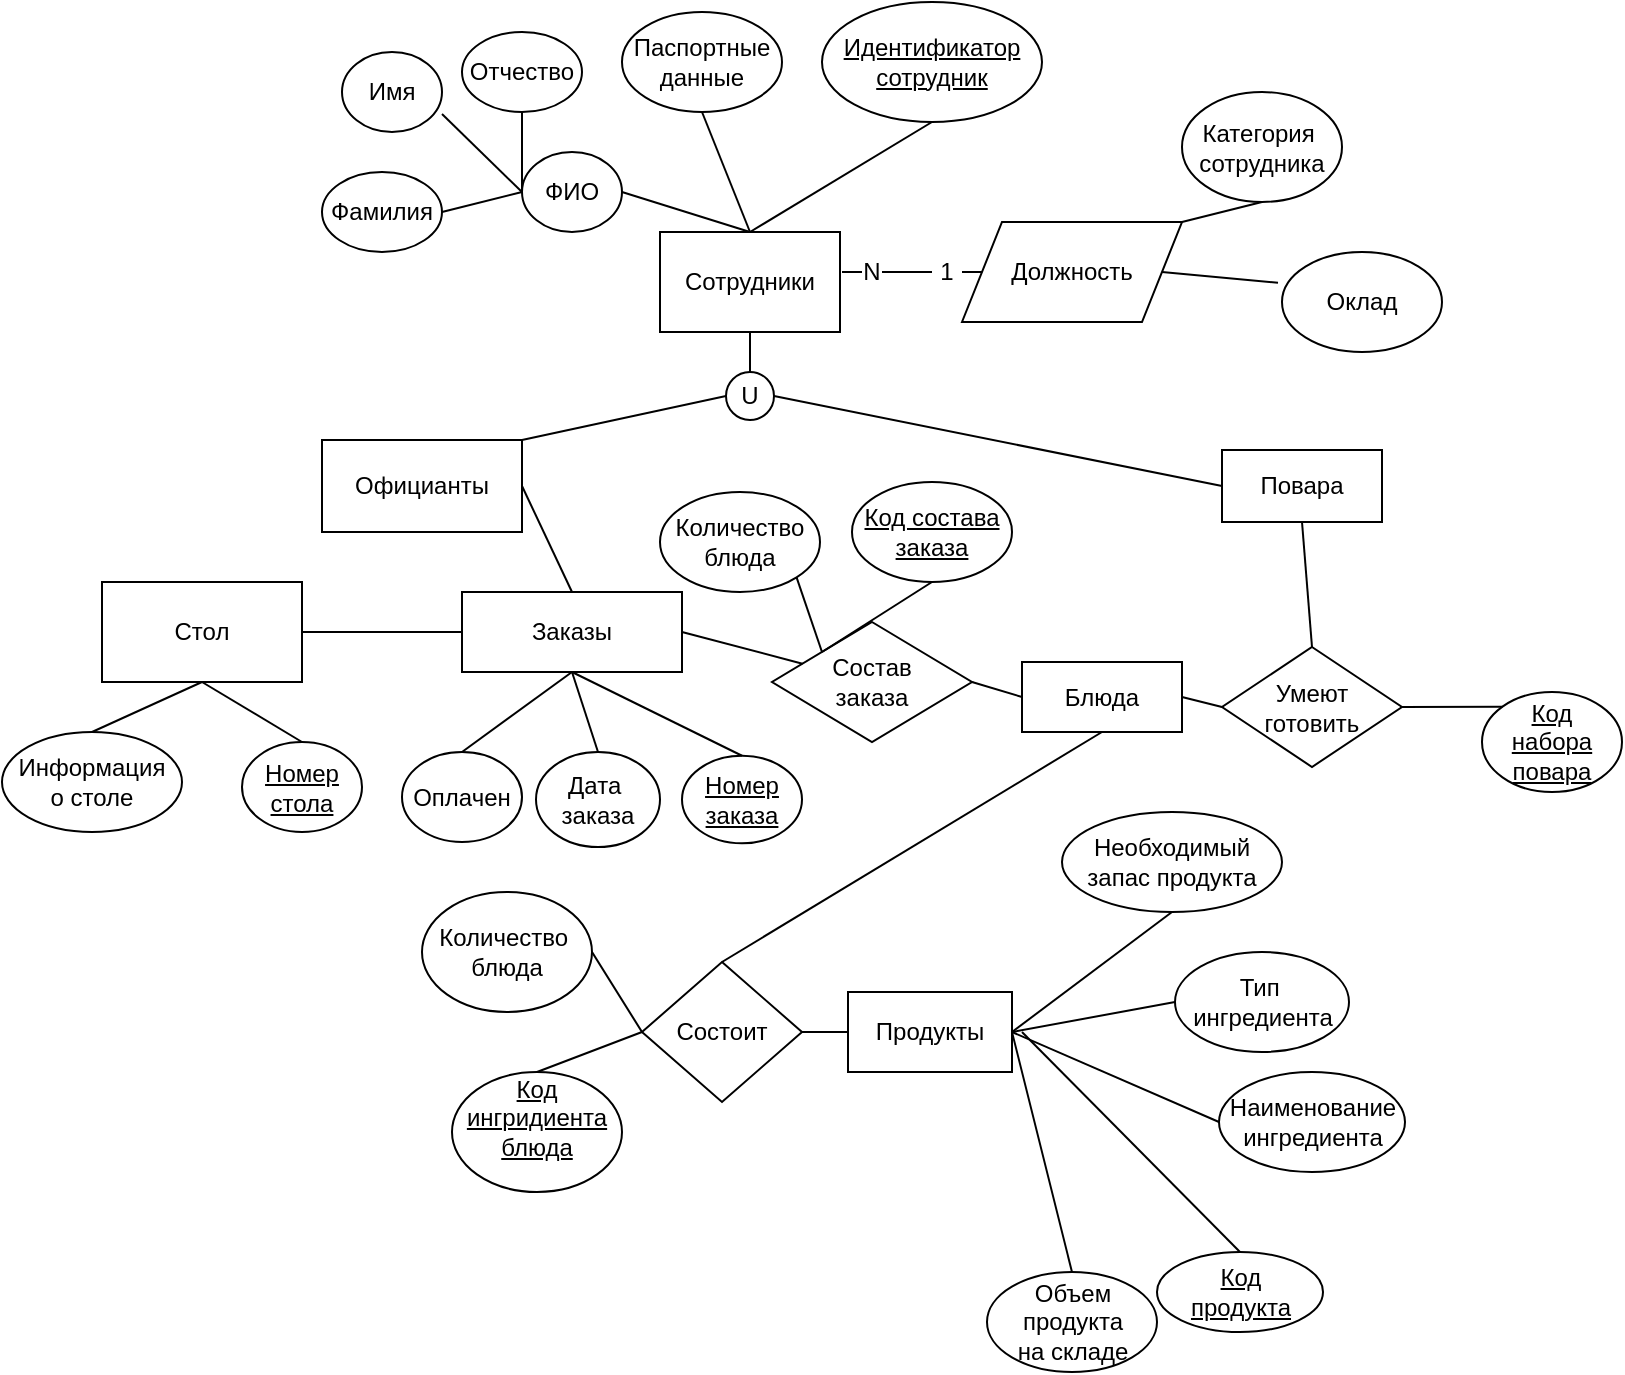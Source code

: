 <mxfile version="14.5.7" type="github" pages="2">
  <diagram id="7YIRpNYBxvqHMYgQ-PB9" name="Page-1">
    <mxGraphModel dx="998" dy="580" grid="1" gridSize="10" guides="1" tooltips="1" connect="1" arrows="1" fold="1" page="1" pageScale="1" pageWidth="827" pageHeight="1169" math="0" shadow="0">
      <root>
        <mxCell id="0" />
        <mxCell id="1" parent="0" />
        <mxCell id="C5bT0JK1hwLg9pwo9jMM-1" value="Сотрудники" style="rounded=0;whiteSpace=wrap;html=1;" vertex="1" parent="1">
          <mxGeometry x="369" y="280" width="90" height="50" as="geometry" />
        </mxCell>
        <mxCell id="C5bT0JK1hwLg9pwo9jMM-4" value="ФИО" style="ellipse;whiteSpace=wrap;html=1;" vertex="1" parent="1">
          <mxGeometry x="300" y="240" width="50" height="40" as="geometry" />
        </mxCell>
        <mxCell id="C5bT0JK1hwLg9pwo9jMM-5" value="Отчество" style="ellipse;whiteSpace=wrap;html=1;" vertex="1" parent="1">
          <mxGeometry x="270" y="180" width="60" height="40" as="geometry" />
        </mxCell>
        <mxCell id="C5bT0JK1hwLg9pwo9jMM-6" value="Имя" style="ellipse;whiteSpace=wrap;html=1;" vertex="1" parent="1">
          <mxGeometry x="210" y="190" width="50" height="40" as="geometry" />
        </mxCell>
        <mxCell id="C5bT0JK1hwLg9pwo9jMM-7" value="Фамилия" style="ellipse;whiteSpace=wrap;html=1;" vertex="1" parent="1">
          <mxGeometry x="200" y="250" width="60" height="40" as="geometry" />
        </mxCell>
        <mxCell id="C5bT0JK1hwLg9pwo9jMM-8" value="" style="endArrow=none;html=1;exitX=1;exitY=0.5;exitDx=0;exitDy=0;entryX=0.5;entryY=0;entryDx=0;entryDy=0;" edge="1" parent="1" source="C5bT0JK1hwLg9pwo9jMM-4" target="C5bT0JK1hwLg9pwo9jMM-1">
          <mxGeometry width="50" height="50" relative="1" as="geometry">
            <mxPoint x="390" y="320" as="sourcePoint" />
            <mxPoint x="425" y="270" as="targetPoint" />
          </mxGeometry>
        </mxCell>
        <mxCell id="C5bT0JK1hwLg9pwo9jMM-9" value="" style="endArrow=none;html=1;exitX=0;exitY=0.5;exitDx=0;exitDy=0;entryX=0.5;entryY=1;entryDx=0;entryDy=0;" edge="1" parent="1" source="C5bT0JK1hwLg9pwo9jMM-4" target="C5bT0JK1hwLg9pwo9jMM-5">
          <mxGeometry width="50" height="50" relative="1" as="geometry">
            <mxPoint x="390" y="320" as="sourcePoint" />
            <mxPoint x="440" y="270" as="targetPoint" />
          </mxGeometry>
        </mxCell>
        <mxCell id="C5bT0JK1hwLg9pwo9jMM-10" value="" style="endArrow=none;html=1;entryX=0;entryY=0.5;entryDx=0;entryDy=0;" edge="1" parent="1" target="C5bT0JK1hwLg9pwo9jMM-4">
          <mxGeometry width="50" height="50" relative="1" as="geometry">
            <mxPoint x="260" y="221" as="sourcePoint" />
            <mxPoint x="440" y="270" as="targetPoint" />
          </mxGeometry>
        </mxCell>
        <mxCell id="C5bT0JK1hwLg9pwo9jMM-11" value="" style="endArrow=none;html=1;exitX=1;exitY=0.5;exitDx=0;exitDy=0;entryX=0;entryY=0.5;entryDx=0;entryDy=0;" edge="1" parent="1" source="C5bT0JK1hwLg9pwo9jMM-7" target="C5bT0JK1hwLg9pwo9jMM-4">
          <mxGeometry width="50" height="50" relative="1" as="geometry">
            <mxPoint x="390" y="320" as="sourcePoint" />
            <mxPoint x="440" y="270" as="targetPoint" />
          </mxGeometry>
        </mxCell>
        <mxCell id="C5bT0JK1hwLg9pwo9jMM-12" value="Паспортные&lt;br&gt;данные" style="ellipse;whiteSpace=wrap;html=1;" vertex="1" parent="1">
          <mxGeometry x="350" y="170" width="80" height="50" as="geometry" />
        </mxCell>
        <mxCell id="C5bT0JK1hwLg9pwo9jMM-13" value="" style="endArrow=none;html=1;entryX=0.5;entryY=1;entryDx=0;entryDy=0;exitX=0.5;exitY=0;exitDx=0;exitDy=0;" edge="1" parent="1" source="C5bT0JK1hwLg9pwo9jMM-1" target="C5bT0JK1hwLg9pwo9jMM-12">
          <mxGeometry width="50" height="50" relative="1" as="geometry">
            <mxPoint x="380" y="280" as="sourcePoint" />
            <mxPoint x="440" y="270" as="targetPoint" />
          </mxGeometry>
        </mxCell>
        <mxCell id="C5bT0JK1hwLg9pwo9jMM-14" value="&lt;u&gt;Идентификатор&lt;br&gt;сотрудник&lt;/u&gt;" style="ellipse;whiteSpace=wrap;html=1;" vertex="1" parent="1">
          <mxGeometry x="450" y="165" width="110" height="60" as="geometry" />
        </mxCell>
        <mxCell id="C5bT0JK1hwLg9pwo9jMM-15" value="" style="endArrow=none;html=1;entryX=0.5;entryY=1;entryDx=0;entryDy=0;exitX=0.5;exitY=0;exitDx=0;exitDy=0;" edge="1" parent="1" source="C5bT0JK1hwLg9pwo9jMM-1" target="C5bT0JK1hwLg9pwo9jMM-14">
          <mxGeometry width="50" height="50" relative="1" as="geometry">
            <mxPoint x="390" y="310" as="sourcePoint" />
            <mxPoint x="440" y="260" as="targetPoint" />
          </mxGeometry>
        </mxCell>
        <mxCell id="C5bT0JK1hwLg9pwo9jMM-16" value="Должность" style="shape=parallelogram;perimeter=parallelogramPerimeter;whiteSpace=wrap;html=1;fixedSize=1;" vertex="1" parent="1">
          <mxGeometry x="520" y="275" width="110" height="50" as="geometry" />
        </mxCell>
        <mxCell id="C5bT0JK1hwLg9pwo9jMM-17" value="Категория&amp;nbsp;&lt;br&gt;сотрудника" style="ellipse;whiteSpace=wrap;html=1;" vertex="1" parent="1">
          <mxGeometry x="630" y="210" width="80" height="55" as="geometry" />
        </mxCell>
        <mxCell id="C5bT0JK1hwLg9pwo9jMM-19" value="Оклад" style="ellipse;whiteSpace=wrap;html=1;" vertex="1" parent="1">
          <mxGeometry x="680" y="290" width="80" height="50" as="geometry" />
        </mxCell>
        <mxCell id="C5bT0JK1hwLg9pwo9jMM-21" value="" style="endArrow=none;html=1;entryX=0.5;entryY=1;entryDx=0;entryDy=0;exitX=1;exitY=0;exitDx=0;exitDy=0;" edge="1" parent="1" source="C5bT0JK1hwLg9pwo9jMM-16" target="C5bT0JK1hwLg9pwo9jMM-17">
          <mxGeometry width="50" height="50" relative="1" as="geometry">
            <mxPoint x="390" y="300" as="sourcePoint" />
            <mxPoint x="440" y="250" as="targetPoint" />
          </mxGeometry>
        </mxCell>
        <mxCell id="C5bT0JK1hwLg9pwo9jMM-22" value="" style="endArrow=none;html=1;entryX=0;entryY=0.5;entryDx=0;entryDy=0;" edge="1" parent="1" source="C5bT0JK1hwLg9pwo9jMM-25" target="C5bT0JK1hwLg9pwo9jMM-27">
          <mxGeometry width="50" height="50" relative="1" as="geometry">
            <mxPoint x="460" y="300" as="sourcePoint" />
            <mxPoint x="440" y="250" as="targetPoint" />
          </mxGeometry>
        </mxCell>
        <mxCell id="C5bT0JK1hwLg9pwo9jMM-23" value="" style="endArrow=none;html=1;entryX=-0.025;entryY=0.308;entryDx=0;entryDy=0;entryPerimeter=0;exitX=1;exitY=0.5;exitDx=0;exitDy=0;" edge="1" parent="1" source="C5bT0JK1hwLg9pwo9jMM-16" target="C5bT0JK1hwLg9pwo9jMM-19">
          <mxGeometry width="50" height="50" relative="1" as="geometry">
            <mxPoint x="390" y="300" as="sourcePoint" />
            <mxPoint x="440" y="250" as="targetPoint" />
          </mxGeometry>
        </mxCell>
        <mxCell id="C5bT0JK1hwLg9pwo9jMM-25" value="N" style="text;html=1;strokeColor=none;fillColor=none;align=center;verticalAlign=middle;whiteSpace=wrap;rounded=0;" vertex="1" parent="1">
          <mxGeometry x="470" y="290" width="10" height="20" as="geometry" />
        </mxCell>
        <mxCell id="C5bT0JK1hwLg9pwo9jMM-26" value="" style="endArrow=none;html=1;entryX=0;entryY=0.5;entryDx=0;entryDy=0;" edge="1" parent="1" target="C5bT0JK1hwLg9pwo9jMM-25">
          <mxGeometry width="50" height="50" relative="1" as="geometry">
            <mxPoint x="460" y="300" as="sourcePoint" />
            <mxPoint x="530" y="300" as="targetPoint" />
          </mxGeometry>
        </mxCell>
        <mxCell id="C5bT0JK1hwLg9pwo9jMM-27" value="1" style="text;html=1;strokeColor=none;fillColor=none;align=center;verticalAlign=middle;whiteSpace=wrap;rounded=0;" vertex="1" parent="1">
          <mxGeometry x="505" y="290" width="15" height="20" as="geometry" />
        </mxCell>
        <mxCell id="C5bT0JK1hwLg9pwo9jMM-31" value="" style="endArrow=none;html=1;entryX=1;entryY=0.5;entryDx=0;entryDy=0;exitX=0;exitY=0.5;exitDx=0;exitDy=0;" edge="1" parent="1" source="C5bT0JK1hwLg9pwo9jMM-16" target="C5bT0JK1hwLg9pwo9jMM-27">
          <mxGeometry width="50" height="50" relative="1" as="geometry">
            <mxPoint x="390" y="300" as="sourcePoint" />
            <mxPoint x="440" y="250" as="targetPoint" />
          </mxGeometry>
        </mxCell>
        <mxCell id="C5bT0JK1hwLg9pwo9jMM-32" value="" style="endArrow=none;html=1;entryX=0.5;entryY=1;entryDx=0;entryDy=0;" edge="1" parent="1" source="C5bT0JK1hwLg9pwo9jMM-33" target="C5bT0JK1hwLg9pwo9jMM-1">
          <mxGeometry width="50" height="50" relative="1" as="geometry">
            <mxPoint x="414" y="360" as="sourcePoint" />
            <mxPoint x="440" y="250" as="targetPoint" />
          </mxGeometry>
        </mxCell>
        <mxCell id="C5bT0JK1hwLg9pwo9jMM-35" value="Официанты" style="rounded=0;whiteSpace=wrap;html=1;" vertex="1" parent="1">
          <mxGeometry x="200" y="384" width="100" height="46" as="geometry" />
        </mxCell>
        <mxCell id="C5bT0JK1hwLg9pwo9jMM-36" value="" style="endArrow=none;html=1;exitX=1;exitY=0;exitDx=0;exitDy=0;entryX=0;entryY=0.5;entryDx=0;entryDy=0;" edge="1" parent="1" source="C5bT0JK1hwLg9pwo9jMM-35" target="C5bT0JK1hwLg9pwo9jMM-33">
          <mxGeometry width="50" height="50" relative="1" as="geometry">
            <mxPoint x="390" y="380" as="sourcePoint" />
            <mxPoint x="440" y="330" as="targetPoint" />
          </mxGeometry>
        </mxCell>
        <mxCell id="C5bT0JK1hwLg9pwo9jMM-37" value="Заказы" style="rounded=0;whiteSpace=wrap;html=1;" vertex="1" parent="1">
          <mxGeometry x="270" y="460" width="110" height="40" as="geometry" />
        </mxCell>
        <mxCell id="C5bT0JK1hwLg9pwo9jMM-38" value="" style="endArrow=none;html=1;entryX=0.5;entryY=0;entryDx=0;entryDy=0;exitX=1;exitY=0.5;exitDx=0;exitDy=0;" edge="1" parent="1" source="C5bT0JK1hwLg9pwo9jMM-35" target="C5bT0JK1hwLg9pwo9jMM-37">
          <mxGeometry width="50" height="50" relative="1" as="geometry">
            <mxPoint x="390" y="380" as="sourcePoint" />
            <mxPoint x="440" y="330" as="targetPoint" />
          </mxGeometry>
        </mxCell>
        <mxCell id="C5bT0JK1hwLg9pwo9jMM-39" value="Стол" style="rounded=0;whiteSpace=wrap;html=1;" vertex="1" parent="1">
          <mxGeometry x="90" y="455" width="100" height="50" as="geometry" />
        </mxCell>
        <mxCell id="C5bT0JK1hwLg9pwo9jMM-40" value="" style="endArrow=none;html=1;entryX=0;entryY=0.5;entryDx=0;entryDy=0;exitX=1;exitY=0.5;exitDx=0;exitDy=0;" edge="1" parent="1" source="C5bT0JK1hwLg9pwo9jMM-39" target="C5bT0JK1hwLg9pwo9jMM-37">
          <mxGeometry width="50" height="50" relative="1" as="geometry">
            <mxPoint x="390" y="380" as="sourcePoint" />
            <mxPoint x="440" y="330" as="targetPoint" />
          </mxGeometry>
        </mxCell>
        <mxCell id="C5bT0JK1hwLg9pwo9jMM-42" value="Информация&lt;br&gt;о столе" style="ellipse;whiteSpace=wrap;html=1;" vertex="1" parent="1">
          <mxGeometry x="40" y="530" width="90" height="50" as="geometry" />
        </mxCell>
        <mxCell id="C5bT0JK1hwLg9pwo9jMM-43" value="&lt;u&gt;Номер&lt;br&gt;стола&lt;/u&gt;" style="ellipse;whiteSpace=wrap;html=1;" vertex="1" parent="1">
          <mxGeometry x="160" y="535" width="60" height="45" as="geometry" />
        </mxCell>
        <mxCell id="C5bT0JK1hwLg9pwo9jMM-44" value="" style="endArrow=none;html=1;exitX=0.5;exitY=0;exitDx=0;exitDy=0;entryX=0.5;entryY=1;entryDx=0;entryDy=0;" edge="1" parent="1" source="C5bT0JK1hwLg9pwo9jMM-42" target="C5bT0JK1hwLg9pwo9jMM-39">
          <mxGeometry width="50" height="50" relative="1" as="geometry">
            <mxPoint x="390" y="320" as="sourcePoint" />
            <mxPoint x="440" y="270" as="targetPoint" />
          </mxGeometry>
        </mxCell>
        <mxCell id="C5bT0JK1hwLg9pwo9jMM-45" value="" style="endArrow=none;html=1;exitX=0.5;exitY=1;exitDx=0;exitDy=0;entryX=0.5;entryY=0;entryDx=0;entryDy=0;" edge="1" parent="1" source="C5bT0JK1hwLg9pwo9jMM-39" target="C5bT0JK1hwLg9pwo9jMM-43">
          <mxGeometry width="50" height="50" relative="1" as="geometry">
            <mxPoint x="390" y="320" as="sourcePoint" />
            <mxPoint x="440" y="270" as="targetPoint" />
          </mxGeometry>
        </mxCell>
        <mxCell id="C5bT0JK1hwLg9pwo9jMM-46" value="&lt;u&gt;Номер&lt;br&gt;заказа&lt;/u&gt;" style="ellipse;whiteSpace=wrap;html=1;" vertex="1" parent="1">
          <mxGeometry x="380" y="541.88" width="60" height="43.75" as="geometry" />
        </mxCell>
        <mxCell id="C5bT0JK1hwLg9pwo9jMM-47" value="Дата&amp;nbsp;&lt;br&gt;заказа" style="ellipse;whiteSpace=wrap;html=1;" vertex="1" parent="1">
          <mxGeometry x="307" y="540" width="62" height="47.5" as="geometry" />
        </mxCell>
        <mxCell id="C5bT0JK1hwLg9pwo9jMM-48" value="Оплачен" style="ellipse;whiteSpace=wrap;html=1;" vertex="1" parent="1">
          <mxGeometry x="240" y="540" width="60" height="45" as="geometry" />
        </mxCell>
        <mxCell id="C5bT0JK1hwLg9pwo9jMM-49" value="" style="endArrow=none;html=1;exitX=0.5;exitY=0;exitDx=0;exitDy=0;entryX=0.5;entryY=1;entryDx=0;entryDy=0;" edge="1" parent="1" source="C5bT0JK1hwLg9pwo9jMM-48" target="C5bT0JK1hwLg9pwo9jMM-37">
          <mxGeometry width="50" height="50" relative="1" as="geometry">
            <mxPoint x="390" y="420" as="sourcePoint" />
            <mxPoint x="440" y="370" as="targetPoint" />
          </mxGeometry>
        </mxCell>
        <mxCell id="C5bT0JK1hwLg9pwo9jMM-50" value="" style="endArrow=none;html=1;exitX=0.5;exitY=0;exitDx=0;exitDy=0;entryX=0.5;entryY=1;entryDx=0;entryDy=0;" edge="1" parent="1" source="C5bT0JK1hwLg9pwo9jMM-47" target="C5bT0JK1hwLg9pwo9jMM-37">
          <mxGeometry width="50" height="50" relative="1" as="geometry">
            <mxPoint x="390" y="420" as="sourcePoint" />
            <mxPoint x="440" y="370" as="targetPoint" />
          </mxGeometry>
        </mxCell>
        <mxCell id="C5bT0JK1hwLg9pwo9jMM-51" value="" style="endArrow=none;html=1;entryX=0.5;entryY=0;entryDx=0;entryDy=0;exitX=0.5;exitY=1;exitDx=0;exitDy=0;" edge="1" parent="1" source="C5bT0JK1hwLg9pwo9jMM-37" target="C5bT0JK1hwLg9pwo9jMM-46">
          <mxGeometry width="50" height="50" relative="1" as="geometry">
            <mxPoint x="390" y="420" as="sourcePoint" />
            <mxPoint x="440" y="370" as="targetPoint" />
          </mxGeometry>
        </mxCell>
        <mxCell id="C5bT0JK1hwLg9pwo9jMM-52" value="Состав&lt;br&gt;заказа" style="rhombus;whiteSpace=wrap;html=1;" vertex="1" parent="1">
          <mxGeometry x="425" y="475" width="100" height="60" as="geometry" />
        </mxCell>
        <mxCell id="C5bT0JK1hwLg9pwo9jMM-53" value="" style="endArrow=none;html=1;exitX=1;exitY=0.5;exitDx=0;exitDy=0;" edge="1" parent="1" source="C5bT0JK1hwLg9pwo9jMM-37" target="C5bT0JK1hwLg9pwo9jMM-52">
          <mxGeometry width="50" height="50" relative="1" as="geometry">
            <mxPoint x="430" y="480" as="sourcePoint" />
            <mxPoint x="440" y="430" as="targetPoint" />
          </mxGeometry>
        </mxCell>
        <mxCell id="C5bT0JK1hwLg9pwo9jMM-54" value="Количество&lt;br&gt;блюда" style="ellipse;whiteSpace=wrap;html=1;" vertex="1" parent="1">
          <mxGeometry x="369" y="410" width="80" height="50" as="geometry" />
        </mxCell>
        <mxCell id="C5bT0JK1hwLg9pwo9jMM-55" value="&lt;u&gt;Код состава&lt;br&gt;заказа&lt;br&gt;&lt;/u&gt;" style="ellipse;whiteSpace=wrap;html=1;" vertex="1" parent="1">
          <mxGeometry x="465" y="405" width="80" height="50" as="geometry" />
        </mxCell>
        <mxCell id="XEa3TiJN05s5VtwA8wra-1" value="" style="endArrow=none;html=1;exitX=1;exitY=1;exitDx=0;exitDy=0;entryX=0;entryY=0;entryDx=0;entryDy=0;" edge="1" parent="1" source="C5bT0JK1hwLg9pwo9jMM-54" target="C5bT0JK1hwLg9pwo9jMM-52">
          <mxGeometry width="50" height="50" relative="1" as="geometry">
            <mxPoint x="530" y="460" as="sourcePoint" />
            <mxPoint x="580" y="410" as="targetPoint" />
          </mxGeometry>
        </mxCell>
        <mxCell id="XEa3TiJN05s5VtwA8wra-2" value="" style="endArrow=none;html=1;entryX=0.5;entryY=1;entryDx=0;entryDy=0;exitX=0;exitY=0;exitDx=0;exitDy=0;" edge="1" parent="1" source="C5bT0JK1hwLg9pwo9jMM-52" target="C5bT0JK1hwLg9pwo9jMM-55">
          <mxGeometry width="50" height="50" relative="1" as="geometry">
            <mxPoint x="530" y="460" as="sourcePoint" />
            <mxPoint x="580" y="410" as="targetPoint" />
          </mxGeometry>
        </mxCell>
        <mxCell id="C5bT0JK1hwLg9pwo9jMM-33" value="U" style="ellipse;whiteSpace=wrap;html=1;aspect=fixed;" vertex="1" parent="1">
          <mxGeometry x="402" y="350" width="24" height="24" as="geometry" />
        </mxCell>
        <mxCell id="XEa3TiJN05s5VtwA8wra-4" value="Повара" style="rounded=0;whiteSpace=wrap;html=1;" vertex="1" parent="1">
          <mxGeometry x="650" y="389" width="80" height="36" as="geometry" />
        </mxCell>
        <mxCell id="XEa3TiJN05s5VtwA8wra-5" value="" style="endArrow=none;html=1;entryX=0;entryY=0.5;entryDx=0;entryDy=0;exitX=1;exitY=0.5;exitDx=0;exitDy=0;" edge="1" parent="1" source="C5bT0JK1hwLg9pwo9jMM-33" target="XEa3TiJN05s5VtwA8wra-4">
          <mxGeometry width="50" height="50" relative="1" as="geometry">
            <mxPoint x="530" y="460" as="sourcePoint" />
            <mxPoint x="580" y="410" as="targetPoint" />
          </mxGeometry>
        </mxCell>
        <mxCell id="XEa3TiJN05s5VtwA8wra-6" value="Умеют&lt;br&gt;готовить" style="rhombus;whiteSpace=wrap;html=1;" vertex="1" parent="1">
          <mxGeometry x="650" y="487.5" width="90" height="60" as="geometry" />
        </mxCell>
        <mxCell id="XEa3TiJN05s5VtwA8wra-7" value="&lt;u&gt;Код&lt;br&gt;набора&lt;br&gt;повара&lt;br&gt;&lt;/u&gt;" style="ellipse;whiteSpace=wrap;html=1;" vertex="1" parent="1">
          <mxGeometry x="780" y="510" width="70" height="50" as="geometry" />
        </mxCell>
        <mxCell id="XEa3TiJN05s5VtwA8wra-8" value="" style="endArrow=none;html=1;entryX=0;entryY=0;entryDx=0;entryDy=0;exitX=1;exitY=0.5;exitDx=0;exitDy=0;" edge="1" parent="1" source="XEa3TiJN05s5VtwA8wra-6" target="XEa3TiJN05s5VtwA8wra-7">
          <mxGeometry width="50" height="50" relative="1" as="geometry">
            <mxPoint x="530" y="440" as="sourcePoint" />
            <mxPoint x="580" y="390" as="targetPoint" />
          </mxGeometry>
        </mxCell>
        <mxCell id="XEa3TiJN05s5VtwA8wra-9" value="" style="endArrow=none;html=1;entryX=0.5;entryY=1;entryDx=0;entryDy=0;exitX=0.5;exitY=0;exitDx=0;exitDy=0;" edge="1" parent="1" source="XEa3TiJN05s5VtwA8wra-6" target="XEa3TiJN05s5VtwA8wra-4">
          <mxGeometry width="50" height="50" relative="1" as="geometry">
            <mxPoint x="530" y="440" as="sourcePoint" />
            <mxPoint x="580" y="390" as="targetPoint" />
          </mxGeometry>
        </mxCell>
        <mxCell id="XEa3TiJN05s5VtwA8wra-10" value="Блюда" style="rounded=0;whiteSpace=wrap;html=1;" vertex="1" parent="1">
          <mxGeometry x="550" y="495" width="80" height="35" as="geometry" />
        </mxCell>
        <mxCell id="XEa3TiJN05s5VtwA8wra-11" value="" style="endArrow=none;html=1;entryX=0;entryY=0.5;entryDx=0;entryDy=0;exitX=1;exitY=0.5;exitDx=0;exitDy=0;" edge="1" parent="1" source="C5bT0JK1hwLg9pwo9jMM-52" target="XEa3TiJN05s5VtwA8wra-10">
          <mxGeometry width="50" height="50" relative="1" as="geometry">
            <mxPoint x="530" y="440" as="sourcePoint" />
            <mxPoint x="580" y="390" as="targetPoint" />
          </mxGeometry>
        </mxCell>
        <mxCell id="XEa3TiJN05s5VtwA8wra-12" value="" style="endArrow=none;html=1;entryX=0;entryY=0.5;entryDx=0;entryDy=0;exitX=1;exitY=0.5;exitDx=0;exitDy=0;" edge="1" parent="1" source="XEa3TiJN05s5VtwA8wra-10" target="XEa3TiJN05s5VtwA8wra-6">
          <mxGeometry width="50" height="50" relative="1" as="geometry">
            <mxPoint x="530" y="440" as="sourcePoint" />
            <mxPoint x="580" y="390" as="targetPoint" />
          </mxGeometry>
        </mxCell>
        <mxCell id="XEa3TiJN05s5VtwA8wra-14" value="Состоит" style="rhombus;whiteSpace=wrap;html=1;" vertex="1" parent="1">
          <mxGeometry x="360" y="645" width="80" height="70" as="geometry" />
        </mxCell>
        <mxCell id="XEa3TiJN05s5VtwA8wra-15" value="" style="endArrow=none;html=1;entryX=0.5;entryY=1;entryDx=0;entryDy=0;exitX=0.5;exitY=0;exitDx=0;exitDy=0;" edge="1" parent="1" source="XEa3TiJN05s5VtwA8wra-14" target="XEa3TiJN05s5VtwA8wra-10">
          <mxGeometry width="50" height="50" relative="1" as="geometry">
            <mxPoint x="530" y="640" as="sourcePoint" />
            <mxPoint x="580" y="590" as="targetPoint" />
          </mxGeometry>
        </mxCell>
        <mxCell id="XEa3TiJN05s5VtwA8wra-16" value="Количество&amp;nbsp;&lt;br&gt;блюда" style="ellipse;whiteSpace=wrap;html=1;" vertex="1" parent="1">
          <mxGeometry x="250" y="610" width="85" height="60" as="geometry" />
        </mxCell>
        <mxCell id="XEa3TiJN05s5VtwA8wra-17" value="&lt;u&gt;Код&lt;br&gt;ингридиента&lt;br&gt;блюда&lt;br&gt;&lt;br&gt;&lt;/u&gt;" style="ellipse;whiteSpace=wrap;html=1;" vertex="1" parent="1">
          <mxGeometry x="265" y="700" width="85" height="60" as="geometry" />
        </mxCell>
        <mxCell id="XEa3TiJN05s5VtwA8wra-18" value="" style="endArrow=none;html=1;exitX=0;exitY=0.5;exitDx=0;exitDy=0;entryX=1;entryY=0.5;entryDx=0;entryDy=0;" edge="1" parent="1" source="XEa3TiJN05s5VtwA8wra-14" target="XEa3TiJN05s5VtwA8wra-16">
          <mxGeometry width="50" height="50" relative="1" as="geometry">
            <mxPoint x="630" y="605" as="sourcePoint" />
            <mxPoint x="270" y="655" as="targetPoint" />
          </mxGeometry>
        </mxCell>
        <mxCell id="XEa3TiJN05s5VtwA8wra-19" value="" style="endArrow=none;html=1;exitX=0;exitY=0.5;exitDx=0;exitDy=0;entryX=0.5;entryY=0;entryDx=0;entryDy=0;" edge="1" parent="1" source="XEa3TiJN05s5VtwA8wra-14" target="XEa3TiJN05s5VtwA8wra-17">
          <mxGeometry width="50" height="50" relative="1" as="geometry">
            <mxPoint x="530" y="610" as="sourcePoint" />
            <mxPoint x="270" y="710" as="targetPoint" />
          </mxGeometry>
        </mxCell>
        <mxCell id="XEa3TiJN05s5VtwA8wra-20" value="Продукты" style="rounded=0;whiteSpace=wrap;html=1;" vertex="1" parent="1">
          <mxGeometry x="463" y="660" width="82" height="40" as="geometry" />
        </mxCell>
        <mxCell id="XEa3TiJN05s5VtwA8wra-21" value="" style="endArrow=none;html=1;exitX=0;exitY=0.5;exitDx=0;exitDy=0;entryX=1;entryY=0.5;entryDx=0;entryDy=0;" edge="1" parent="1" source="XEa3TiJN05s5VtwA8wra-20" target="XEa3TiJN05s5VtwA8wra-14">
          <mxGeometry width="50" height="50" relative="1" as="geometry">
            <mxPoint x="530" y="610" as="sourcePoint" />
            <mxPoint x="580" y="560" as="targetPoint" />
          </mxGeometry>
        </mxCell>
        <mxCell id="XEa3TiJN05s5VtwA8wra-22" value="&lt;u&gt;Код&lt;br&gt;продукта&lt;/u&gt;" style="ellipse;whiteSpace=wrap;html=1;" vertex="1" parent="1">
          <mxGeometry x="617.5" y="790" width="83" height="40" as="geometry" />
        </mxCell>
        <mxCell id="XEa3TiJN05s5VtwA8wra-23" value="Объем продукта&lt;br&gt;на складе&lt;br&gt;" style="ellipse;whiteSpace=wrap;html=1;" vertex="1" parent="1">
          <mxGeometry x="532.5" y="800" width="85" height="50" as="geometry" />
        </mxCell>
        <mxCell id="XEa3TiJN05s5VtwA8wra-24" value="Тип&amp;nbsp;&lt;br&gt;ингредиента" style="ellipse;whiteSpace=wrap;html=1;" vertex="1" parent="1">
          <mxGeometry x="626.5" y="640" width="87" height="50" as="geometry" />
        </mxCell>
        <mxCell id="XEa3TiJN05s5VtwA8wra-25" value="Необходимый запас продукта&lt;br&gt;" style="ellipse;whiteSpace=wrap;html=1;" vertex="1" parent="1">
          <mxGeometry x="570" y="570" width="110" height="50" as="geometry" />
        </mxCell>
        <mxCell id="XEa3TiJN05s5VtwA8wra-26" value="Наименование&lt;br&gt;ингредиента" style="ellipse;whiteSpace=wrap;html=1;" vertex="1" parent="1">
          <mxGeometry x="648.5" y="700" width="93" height="50" as="geometry" />
        </mxCell>
        <mxCell id="XEa3TiJN05s5VtwA8wra-27" value="" style="endArrow=none;html=1;entryX=0.5;entryY=1;entryDx=0;entryDy=0;exitX=1;exitY=0.5;exitDx=0;exitDy=0;" edge="1" parent="1" source="XEa3TiJN05s5VtwA8wra-20" target="XEa3TiJN05s5VtwA8wra-25">
          <mxGeometry width="50" height="50" relative="1" as="geometry">
            <mxPoint x="530" y="670" as="sourcePoint" />
            <mxPoint x="580" y="620" as="targetPoint" />
          </mxGeometry>
        </mxCell>
        <mxCell id="XEa3TiJN05s5VtwA8wra-28" value="" style="endArrow=none;html=1;entryX=0;entryY=0.5;entryDx=0;entryDy=0;exitX=1;exitY=0.5;exitDx=0;exitDy=0;" edge="1" parent="1" source="XEa3TiJN05s5VtwA8wra-20" target="XEa3TiJN05s5VtwA8wra-24">
          <mxGeometry width="50" height="50" relative="1" as="geometry">
            <mxPoint x="530" y="670" as="sourcePoint" />
            <mxPoint x="580" y="620" as="targetPoint" />
          </mxGeometry>
        </mxCell>
        <mxCell id="XEa3TiJN05s5VtwA8wra-29" value="" style="endArrow=none;html=1;entryX=0;entryY=0.5;entryDx=0;entryDy=0;exitX=1;exitY=0.5;exitDx=0;exitDy=0;" edge="1" parent="1" source="XEa3TiJN05s5VtwA8wra-20" target="XEa3TiJN05s5VtwA8wra-26">
          <mxGeometry width="50" height="50" relative="1" as="geometry">
            <mxPoint x="530" y="670" as="sourcePoint" />
            <mxPoint x="580" y="620" as="targetPoint" />
          </mxGeometry>
        </mxCell>
        <mxCell id="XEa3TiJN05s5VtwA8wra-30" value="" style="endArrow=none;html=1;exitX=0.5;exitY=0;exitDx=0;exitDy=0;" edge="1" parent="1" source="XEa3TiJN05s5VtwA8wra-22">
          <mxGeometry width="50" height="50" relative="1" as="geometry">
            <mxPoint x="530" y="670" as="sourcePoint" />
            <mxPoint x="550" y="680" as="targetPoint" />
          </mxGeometry>
        </mxCell>
        <mxCell id="XEa3TiJN05s5VtwA8wra-31" value="" style="endArrow=none;html=1;exitX=0.5;exitY=0;exitDx=0;exitDy=0;entryX=1;entryY=0.5;entryDx=0;entryDy=0;" edge="1" parent="1" source="XEa3TiJN05s5VtwA8wra-23" target="XEa3TiJN05s5VtwA8wra-20">
          <mxGeometry width="50" height="50" relative="1" as="geometry">
            <mxPoint x="530" y="670" as="sourcePoint" />
            <mxPoint x="550" y="690" as="targetPoint" />
          </mxGeometry>
        </mxCell>
      </root>
    </mxGraphModel>
  </diagram>
  <diagram id="iAUFOHFxxniqCnXEiysW" name="Page-2">
    <mxGraphModel dx="998" dy="580" grid="1" gridSize="10" guides="1" tooltips="1" connect="1" arrows="1" fold="1" page="1" pageScale="1" pageWidth="827" pageHeight="1169" math="0" shadow="0">
      <root>
        <mxCell id="1uSgFhnfSk09Eypgur7l-0" />
        <mxCell id="1uSgFhnfSk09Eypgur7l-1" parent="1uSgFhnfSk09Eypgur7l-0" />
      </root>
    </mxGraphModel>
  </diagram>
</mxfile>
